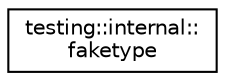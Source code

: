 digraph "Graphical Class Hierarchy"
{
  edge [fontname="Helvetica",fontsize="10",labelfontname="Helvetica",labelfontsize="10"];
  node [fontname="Helvetica",fontsize="10",shape=record];
  rankdir="LR";
  Node0 [label="testing::internal::\lfaketype",height=0.2,width=0.4,color="black", fillcolor="white", style="filled",URL="$structtesting_1_1internal_1_1faketype.html"];
}
